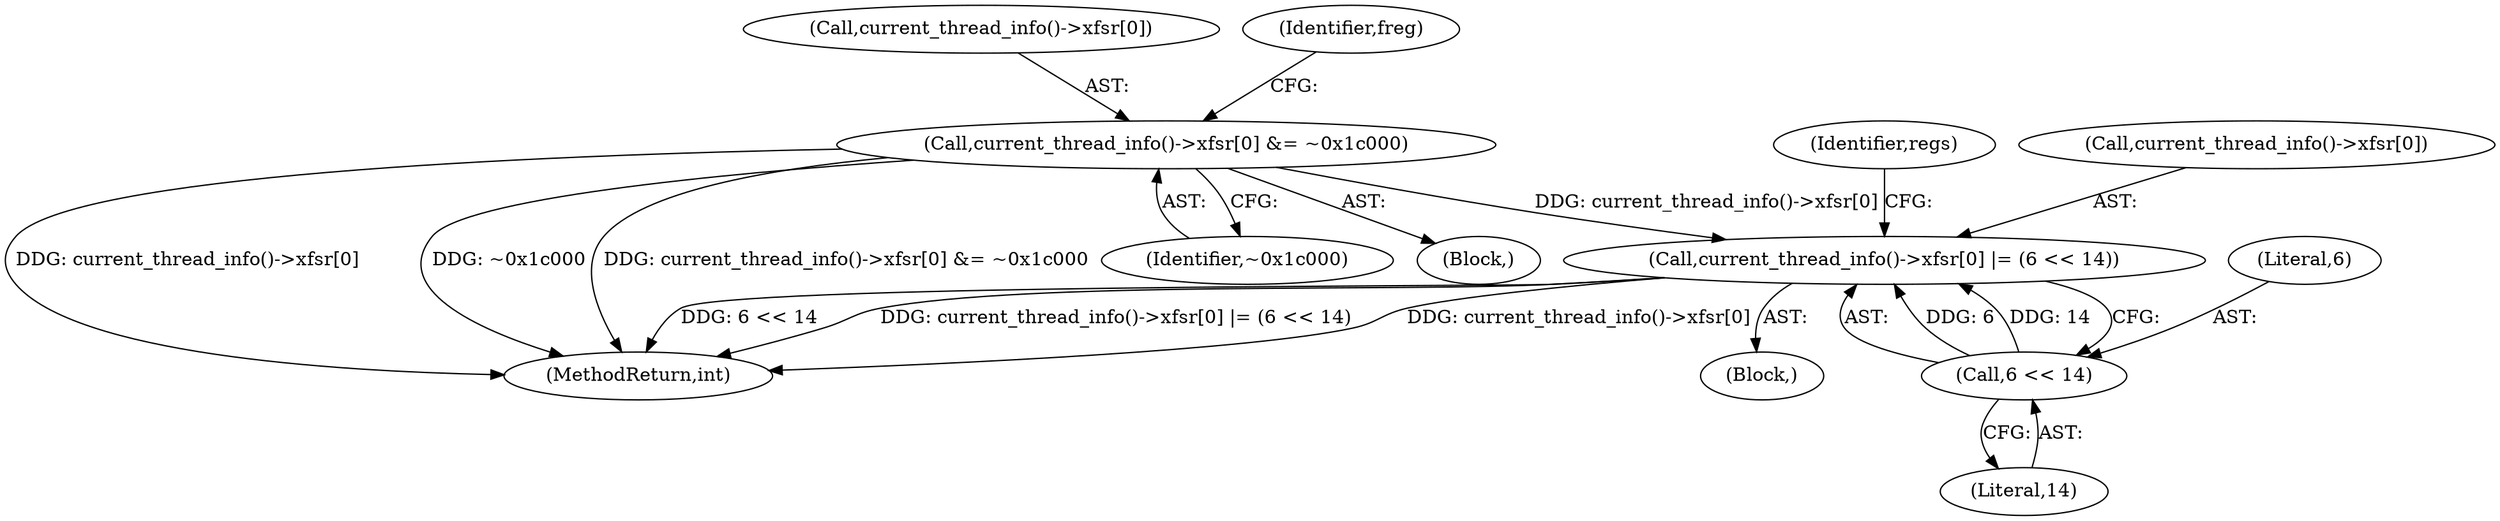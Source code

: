 digraph "0_linux_a8b0ca17b80e92faab46ee7179ba9e99ccb61233_36@API" {
"1000169" [label="(Call,current_thread_info()->xfsr[0] |= (6 << 14))"];
"1000157" [label="(Call,current_thread_info()->xfsr[0] &= ~0x1c000)"];
"1000175" [label="(Call,6 << 14)"];
"1000179" [label="(Identifier,regs)"];
"1000177" [label="(Literal,14)"];
"1000176" [label="(Literal,6)"];
"1000157" [label="(Call,current_thread_info()->xfsr[0] &= ~0x1c000)"];
"1000605" [label="(MethodReturn,int)"];
"1000169" [label="(Call,current_thread_info()->xfsr[0] |= (6 << 14))"];
"1000163" [label="(Identifier,~0x1c000)"];
"1000109" [label="(Block,)"];
"1000175" [label="(Call,6 << 14)"];
"1000170" [label="(Call,current_thread_info()->xfsr[0])"];
"1000158" [label="(Call,current_thread_info()->xfsr[0])"];
"1000168" [label="(Block,)"];
"1000166" [label="(Identifier,freg)"];
"1000169" -> "1000168"  [label="AST: "];
"1000169" -> "1000175"  [label="CFG: "];
"1000170" -> "1000169"  [label="AST: "];
"1000175" -> "1000169"  [label="AST: "];
"1000179" -> "1000169"  [label="CFG: "];
"1000169" -> "1000605"  [label="DDG: current_thread_info()->xfsr[0] |= (6 << 14)"];
"1000169" -> "1000605"  [label="DDG: current_thread_info()->xfsr[0]"];
"1000169" -> "1000605"  [label="DDG: 6 << 14"];
"1000157" -> "1000169"  [label="DDG: current_thread_info()->xfsr[0]"];
"1000175" -> "1000169"  [label="DDG: 6"];
"1000175" -> "1000169"  [label="DDG: 14"];
"1000157" -> "1000109"  [label="AST: "];
"1000157" -> "1000163"  [label="CFG: "];
"1000158" -> "1000157"  [label="AST: "];
"1000163" -> "1000157"  [label="AST: "];
"1000166" -> "1000157"  [label="CFG: "];
"1000157" -> "1000605"  [label="DDG: current_thread_info()->xfsr[0] &= ~0x1c000"];
"1000157" -> "1000605"  [label="DDG: current_thread_info()->xfsr[0]"];
"1000157" -> "1000605"  [label="DDG: ~0x1c000"];
"1000175" -> "1000177"  [label="CFG: "];
"1000176" -> "1000175"  [label="AST: "];
"1000177" -> "1000175"  [label="AST: "];
}
